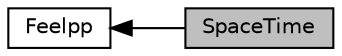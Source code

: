 digraph "SpaceTime"
{
  edge [fontname="Helvetica",fontsize="10",labelfontname="Helvetica",labelfontsize="10"];
  node [fontname="Helvetica",fontsize="10",shape=box];
  rankdir=LR;
  Node1 [label="SpaceTime",height=0.2,width=0.4,color="black", fillcolor="grey75", style="filled", fontcolor="black",tooltip=" "];
  Node2 [label="Feelpp",height=0.2,width=0.4,color="black", fillcolor="white", style="filled",URL="$group__Feelpp.html",tooltip="Feel++ classes and methods."];
  Node2->Node1 [shape=plaintext, dir="back", style="solid"];
}
